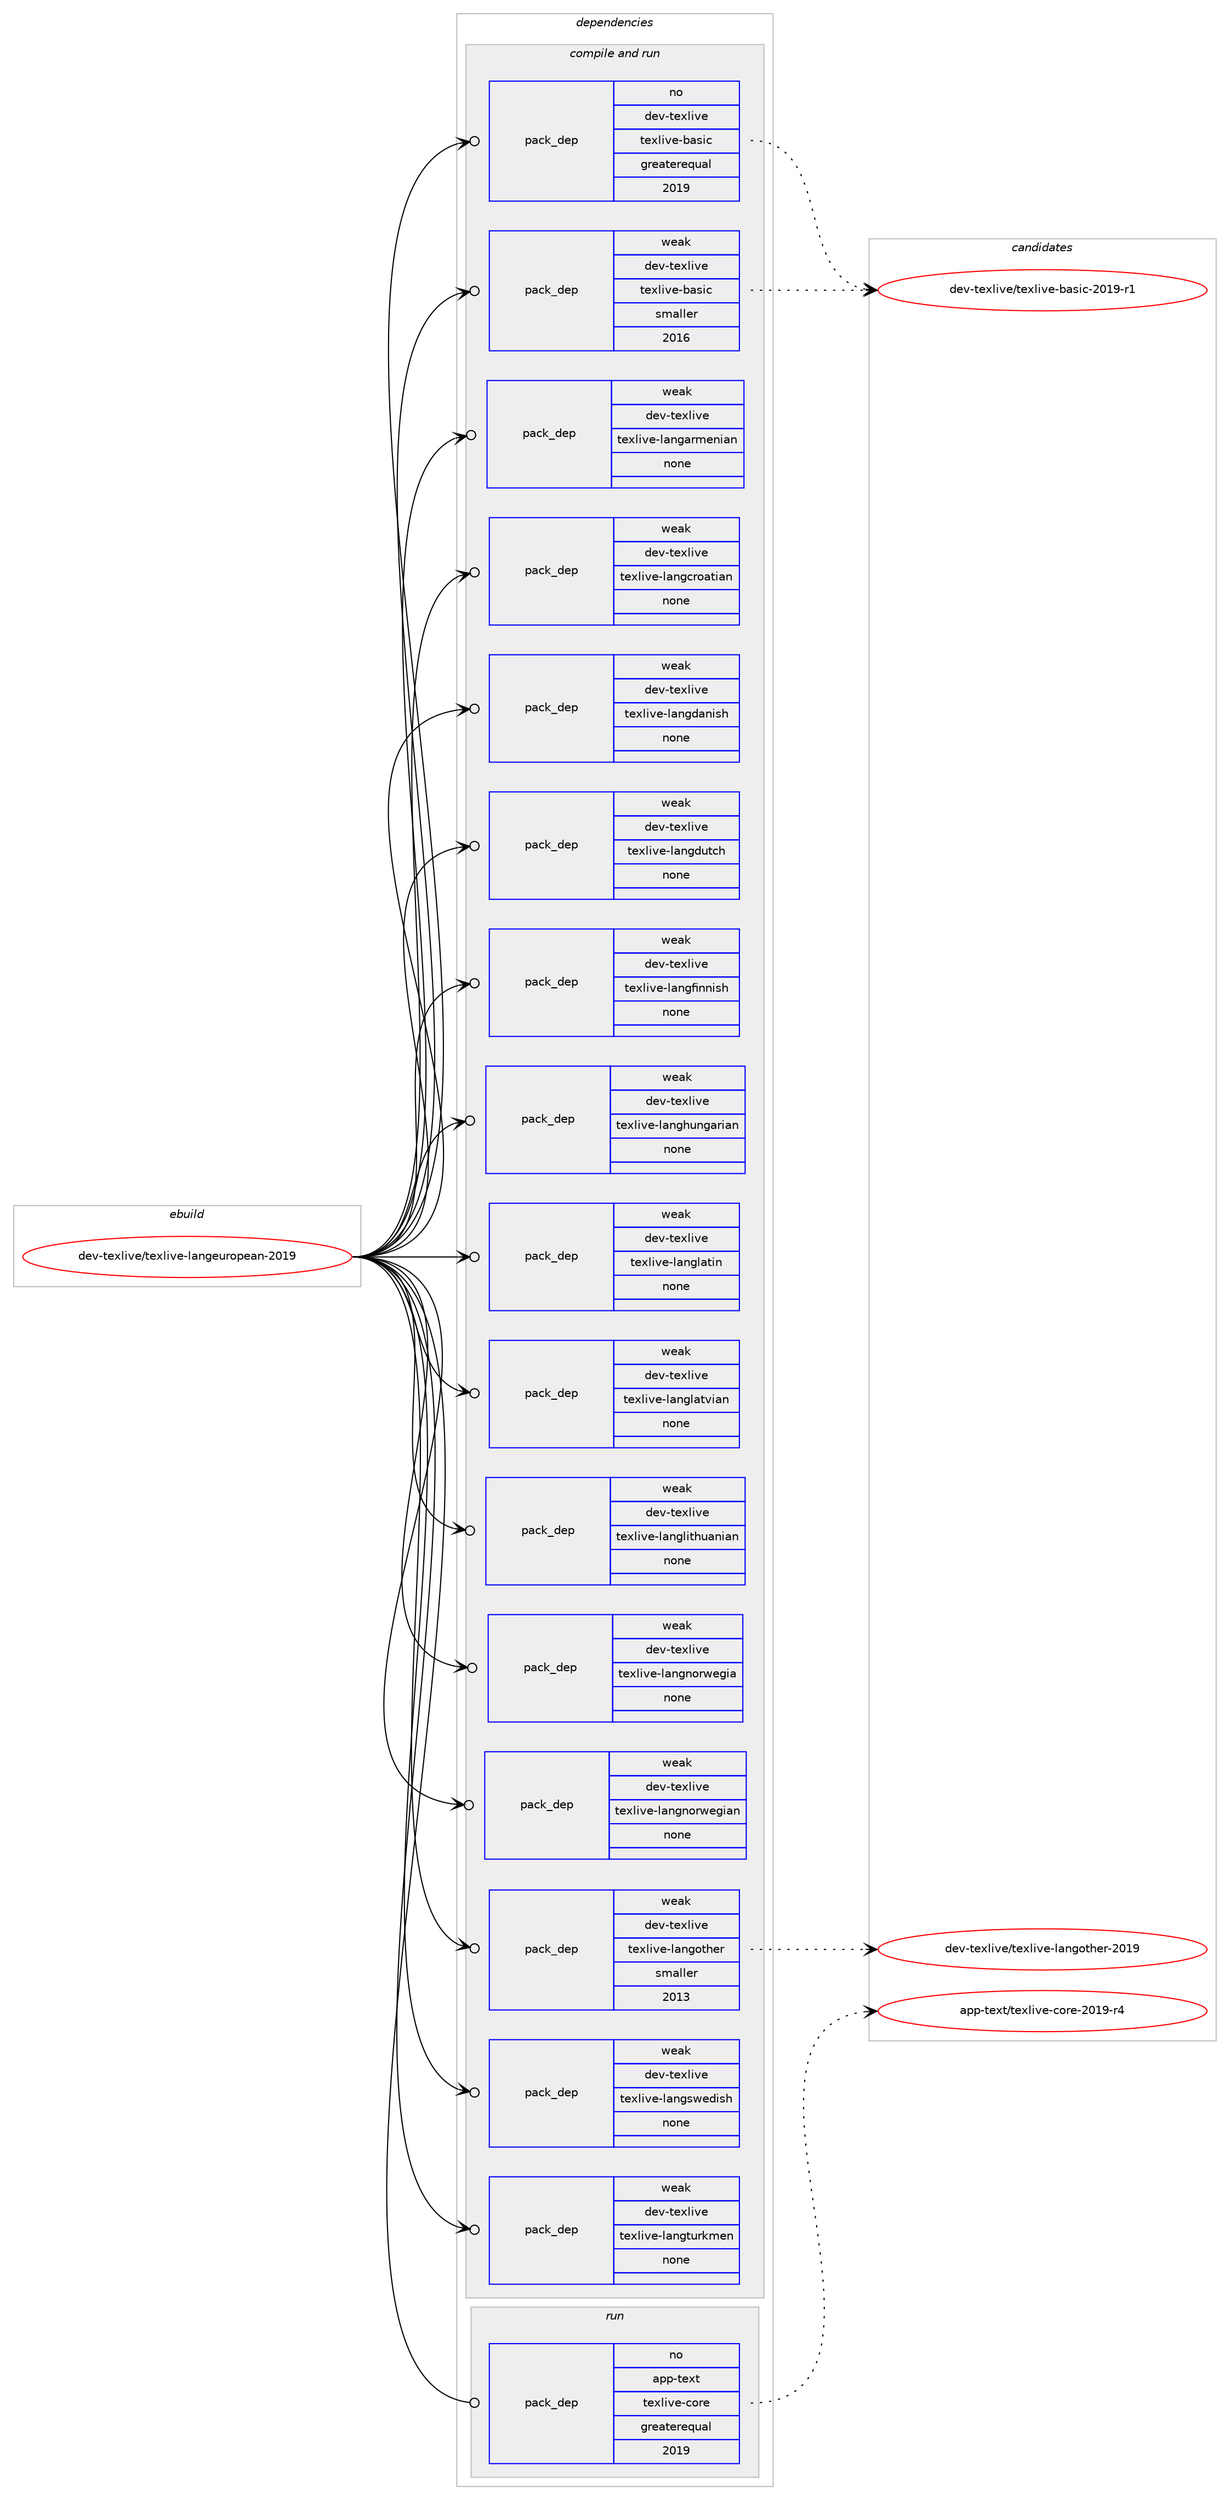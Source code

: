 digraph prolog {

# *************
# Graph options
# *************

newrank=true;
concentrate=true;
compound=true;
graph [rankdir=LR,fontname=Helvetica,fontsize=10,ranksep=1.5];#, ranksep=2.5, nodesep=0.2];
edge  [arrowhead=vee];
node  [fontname=Helvetica,fontsize=10];

# **********
# The ebuild
# **********

subgraph cluster_leftcol {
color=gray;
rank=same;
label=<<i>ebuild</i>>;
id [label="dev-texlive/texlive-langeuropean-2019", color=red, width=4, href="../dev-texlive/texlive-langeuropean-2019.svg"];
}

# ****************
# The dependencies
# ****************

subgraph cluster_midcol {
color=gray;
label=<<i>dependencies</i>>;
subgraph cluster_compile {
fillcolor="#eeeeee";
style=filled;
label=<<i>compile</i>>;
}
subgraph cluster_compileandrun {
fillcolor="#eeeeee";
style=filled;
label=<<i>compile and run</i>>;
subgraph pack530995 {
dependency724817 [label=<<TABLE BORDER="0" CELLBORDER="1" CELLSPACING="0" CELLPADDING="4" WIDTH="220"><TR><TD ROWSPAN="6" CELLPADDING="30">pack_dep</TD></TR><TR><TD WIDTH="110">no</TD></TR><TR><TD>dev-texlive</TD></TR><TR><TD>texlive-basic</TD></TR><TR><TD>greaterequal</TD></TR><TR><TD>2019</TD></TR></TABLE>>, shape=none, color=blue];
}
id:e -> dependency724817:w [weight=20,style="solid",arrowhead="odotvee"];
subgraph pack530996 {
dependency724818 [label=<<TABLE BORDER="0" CELLBORDER="1" CELLSPACING="0" CELLPADDING="4" WIDTH="220"><TR><TD ROWSPAN="6" CELLPADDING="30">pack_dep</TD></TR><TR><TD WIDTH="110">weak</TD></TR><TR><TD>dev-texlive</TD></TR><TR><TD>texlive-basic</TD></TR><TR><TD>smaller</TD></TR><TR><TD>2016</TD></TR></TABLE>>, shape=none, color=blue];
}
id:e -> dependency724818:w [weight=20,style="solid",arrowhead="odotvee"];
subgraph pack530997 {
dependency724819 [label=<<TABLE BORDER="0" CELLBORDER="1" CELLSPACING="0" CELLPADDING="4" WIDTH="220"><TR><TD ROWSPAN="6" CELLPADDING="30">pack_dep</TD></TR><TR><TD WIDTH="110">weak</TD></TR><TR><TD>dev-texlive</TD></TR><TR><TD>texlive-langarmenian</TD></TR><TR><TD>none</TD></TR><TR><TD></TD></TR></TABLE>>, shape=none, color=blue];
}
id:e -> dependency724819:w [weight=20,style="solid",arrowhead="odotvee"];
subgraph pack530998 {
dependency724820 [label=<<TABLE BORDER="0" CELLBORDER="1" CELLSPACING="0" CELLPADDING="4" WIDTH="220"><TR><TD ROWSPAN="6" CELLPADDING="30">pack_dep</TD></TR><TR><TD WIDTH="110">weak</TD></TR><TR><TD>dev-texlive</TD></TR><TR><TD>texlive-langcroatian</TD></TR><TR><TD>none</TD></TR><TR><TD></TD></TR></TABLE>>, shape=none, color=blue];
}
id:e -> dependency724820:w [weight=20,style="solid",arrowhead="odotvee"];
subgraph pack530999 {
dependency724821 [label=<<TABLE BORDER="0" CELLBORDER="1" CELLSPACING="0" CELLPADDING="4" WIDTH="220"><TR><TD ROWSPAN="6" CELLPADDING="30">pack_dep</TD></TR><TR><TD WIDTH="110">weak</TD></TR><TR><TD>dev-texlive</TD></TR><TR><TD>texlive-langdanish</TD></TR><TR><TD>none</TD></TR><TR><TD></TD></TR></TABLE>>, shape=none, color=blue];
}
id:e -> dependency724821:w [weight=20,style="solid",arrowhead="odotvee"];
subgraph pack531000 {
dependency724822 [label=<<TABLE BORDER="0" CELLBORDER="1" CELLSPACING="0" CELLPADDING="4" WIDTH="220"><TR><TD ROWSPAN="6" CELLPADDING="30">pack_dep</TD></TR><TR><TD WIDTH="110">weak</TD></TR><TR><TD>dev-texlive</TD></TR><TR><TD>texlive-langdutch</TD></TR><TR><TD>none</TD></TR><TR><TD></TD></TR></TABLE>>, shape=none, color=blue];
}
id:e -> dependency724822:w [weight=20,style="solid",arrowhead="odotvee"];
subgraph pack531001 {
dependency724823 [label=<<TABLE BORDER="0" CELLBORDER="1" CELLSPACING="0" CELLPADDING="4" WIDTH="220"><TR><TD ROWSPAN="6" CELLPADDING="30">pack_dep</TD></TR><TR><TD WIDTH="110">weak</TD></TR><TR><TD>dev-texlive</TD></TR><TR><TD>texlive-langfinnish</TD></TR><TR><TD>none</TD></TR><TR><TD></TD></TR></TABLE>>, shape=none, color=blue];
}
id:e -> dependency724823:w [weight=20,style="solid",arrowhead="odotvee"];
subgraph pack531002 {
dependency724824 [label=<<TABLE BORDER="0" CELLBORDER="1" CELLSPACING="0" CELLPADDING="4" WIDTH="220"><TR><TD ROWSPAN="6" CELLPADDING="30">pack_dep</TD></TR><TR><TD WIDTH="110">weak</TD></TR><TR><TD>dev-texlive</TD></TR><TR><TD>texlive-langhungarian</TD></TR><TR><TD>none</TD></TR><TR><TD></TD></TR></TABLE>>, shape=none, color=blue];
}
id:e -> dependency724824:w [weight=20,style="solid",arrowhead="odotvee"];
subgraph pack531003 {
dependency724825 [label=<<TABLE BORDER="0" CELLBORDER="1" CELLSPACING="0" CELLPADDING="4" WIDTH="220"><TR><TD ROWSPAN="6" CELLPADDING="30">pack_dep</TD></TR><TR><TD WIDTH="110">weak</TD></TR><TR><TD>dev-texlive</TD></TR><TR><TD>texlive-langlatin</TD></TR><TR><TD>none</TD></TR><TR><TD></TD></TR></TABLE>>, shape=none, color=blue];
}
id:e -> dependency724825:w [weight=20,style="solid",arrowhead="odotvee"];
subgraph pack531004 {
dependency724826 [label=<<TABLE BORDER="0" CELLBORDER="1" CELLSPACING="0" CELLPADDING="4" WIDTH="220"><TR><TD ROWSPAN="6" CELLPADDING="30">pack_dep</TD></TR><TR><TD WIDTH="110">weak</TD></TR><TR><TD>dev-texlive</TD></TR><TR><TD>texlive-langlatvian</TD></TR><TR><TD>none</TD></TR><TR><TD></TD></TR></TABLE>>, shape=none, color=blue];
}
id:e -> dependency724826:w [weight=20,style="solid",arrowhead="odotvee"];
subgraph pack531005 {
dependency724827 [label=<<TABLE BORDER="0" CELLBORDER="1" CELLSPACING="0" CELLPADDING="4" WIDTH="220"><TR><TD ROWSPAN="6" CELLPADDING="30">pack_dep</TD></TR><TR><TD WIDTH="110">weak</TD></TR><TR><TD>dev-texlive</TD></TR><TR><TD>texlive-langlithuanian</TD></TR><TR><TD>none</TD></TR><TR><TD></TD></TR></TABLE>>, shape=none, color=blue];
}
id:e -> dependency724827:w [weight=20,style="solid",arrowhead="odotvee"];
subgraph pack531006 {
dependency724828 [label=<<TABLE BORDER="0" CELLBORDER="1" CELLSPACING="0" CELLPADDING="4" WIDTH="220"><TR><TD ROWSPAN="6" CELLPADDING="30">pack_dep</TD></TR><TR><TD WIDTH="110">weak</TD></TR><TR><TD>dev-texlive</TD></TR><TR><TD>texlive-langnorwegia</TD></TR><TR><TD>none</TD></TR><TR><TD></TD></TR></TABLE>>, shape=none, color=blue];
}
id:e -> dependency724828:w [weight=20,style="solid",arrowhead="odotvee"];
subgraph pack531007 {
dependency724829 [label=<<TABLE BORDER="0" CELLBORDER="1" CELLSPACING="0" CELLPADDING="4" WIDTH="220"><TR><TD ROWSPAN="6" CELLPADDING="30">pack_dep</TD></TR><TR><TD WIDTH="110">weak</TD></TR><TR><TD>dev-texlive</TD></TR><TR><TD>texlive-langnorwegian</TD></TR><TR><TD>none</TD></TR><TR><TD></TD></TR></TABLE>>, shape=none, color=blue];
}
id:e -> dependency724829:w [weight=20,style="solid",arrowhead="odotvee"];
subgraph pack531008 {
dependency724830 [label=<<TABLE BORDER="0" CELLBORDER="1" CELLSPACING="0" CELLPADDING="4" WIDTH="220"><TR><TD ROWSPAN="6" CELLPADDING="30">pack_dep</TD></TR><TR><TD WIDTH="110">weak</TD></TR><TR><TD>dev-texlive</TD></TR><TR><TD>texlive-langother</TD></TR><TR><TD>smaller</TD></TR><TR><TD>2013</TD></TR></TABLE>>, shape=none, color=blue];
}
id:e -> dependency724830:w [weight=20,style="solid",arrowhead="odotvee"];
subgraph pack531009 {
dependency724831 [label=<<TABLE BORDER="0" CELLBORDER="1" CELLSPACING="0" CELLPADDING="4" WIDTH="220"><TR><TD ROWSPAN="6" CELLPADDING="30">pack_dep</TD></TR><TR><TD WIDTH="110">weak</TD></TR><TR><TD>dev-texlive</TD></TR><TR><TD>texlive-langswedish</TD></TR><TR><TD>none</TD></TR><TR><TD></TD></TR></TABLE>>, shape=none, color=blue];
}
id:e -> dependency724831:w [weight=20,style="solid",arrowhead="odotvee"];
subgraph pack531010 {
dependency724832 [label=<<TABLE BORDER="0" CELLBORDER="1" CELLSPACING="0" CELLPADDING="4" WIDTH="220"><TR><TD ROWSPAN="6" CELLPADDING="30">pack_dep</TD></TR><TR><TD WIDTH="110">weak</TD></TR><TR><TD>dev-texlive</TD></TR><TR><TD>texlive-langturkmen</TD></TR><TR><TD>none</TD></TR><TR><TD></TD></TR></TABLE>>, shape=none, color=blue];
}
id:e -> dependency724832:w [weight=20,style="solid",arrowhead="odotvee"];
}
subgraph cluster_run {
fillcolor="#eeeeee";
style=filled;
label=<<i>run</i>>;
subgraph pack531011 {
dependency724833 [label=<<TABLE BORDER="0" CELLBORDER="1" CELLSPACING="0" CELLPADDING="4" WIDTH="220"><TR><TD ROWSPAN="6" CELLPADDING="30">pack_dep</TD></TR><TR><TD WIDTH="110">no</TD></TR><TR><TD>app-text</TD></TR><TR><TD>texlive-core</TD></TR><TR><TD>greaterequal</TD></TR><TR><TD>2019</TD></TR></TABLE>>, shape=none, color=blue];
}
id:e -> dependency724833:w [weight=20,style="solid",arrowhead="odot"];
}
}

# **************
# The candidates
# **************

subgraph cluster_choices {
rank=same;
color=gray;
label=<<i>candidates</i>>;

subgraph choice530995 {
color=black;
nodesep=1;
choice10010111845116101120108105118101471161011201081051181014598971151059945504849574511449 [label="dev-texlive/texlive-basic-2019-r1", color=red, width=4,href="../dev-texlive/texlive-basic-2019-r1.svg"];
dependency724817:e -> choice10010111845116101120108105118101471161011201081051181014598971151059945504849574511449:w [style=dotted,weight="100"];
}
subgraph choice530996 {
color=black;
nodesep=1;
choice10010111845116101120108105118101471161011201081051181014598971151059945504849574511449 [label="dev-texlive/texlive-basic-2019-r1", color=red, width=4,href="../dev-texlive/texlive-basic-2019-r1.svg"];
dependency724818:e -> choice10010111845116101120108105118101471161011201081051181014598971151059945504849574511449:w [style=dotted,weight="100"];
}
subgraph choice530997 {
color=black;
nodesep=1;
}
subgraph choice530998 {
color=black;
nodesep=1;
}
subgraph choice530999 {
color=black;
nodesep=1;
}
subgraph choice531000 {
color=black;
nodesep=1;
}
subgraph choice531001 {
color=black;
nodesep=1;
}
subgraph choice531002 {
color=black;
nodesep=1;
}
subgraph choice531003 {
color=black;
nodesep=1;
}
subgraph choice531004 {
color=black;
nodesep=1;
}
subgraph choice531005 {
color=black;
nodesep=1;
}
subgraph choice531006 {
color=black;
nodesep=1;
}
subgraph choice531007 {
color=black;
nodesep=1;
}
subgraph choice531008 {
color=black;
nodesep=1;
choice100101118451161011201081051181014711610112010810511810145108971101031111161041011144550484957 [label="dev-texlive/texlive-langother-2019", color=red, width=4,href="../dev-texlive/texlive-langother-2019.svg"];
dependency724830:e -> choice100101118451161011201081051181014711610112010810511810145108971101031111161041011144550484957:w [style=dotted,weight="100"];
}
subgraph choice531009 {
color=black;
nodesep=1;
}
subgraph choice531010 {
color=black;
nodesep=1;
}
subgraph choice531011 {
color=black;
nodesep=1;
choice971121124511610112011647116101120108105118101459911111410145504849574511452 [label="app-text/texlive-core-2019-r4", color=red, width=4,href="../app-text/texlive-core-2019-r4.svg"];
dependency724833:e -> choice971121124511610112011647116101120108105118101459911111410145504849574511452:w [style=dotted,weight="100"];
}
}

}
